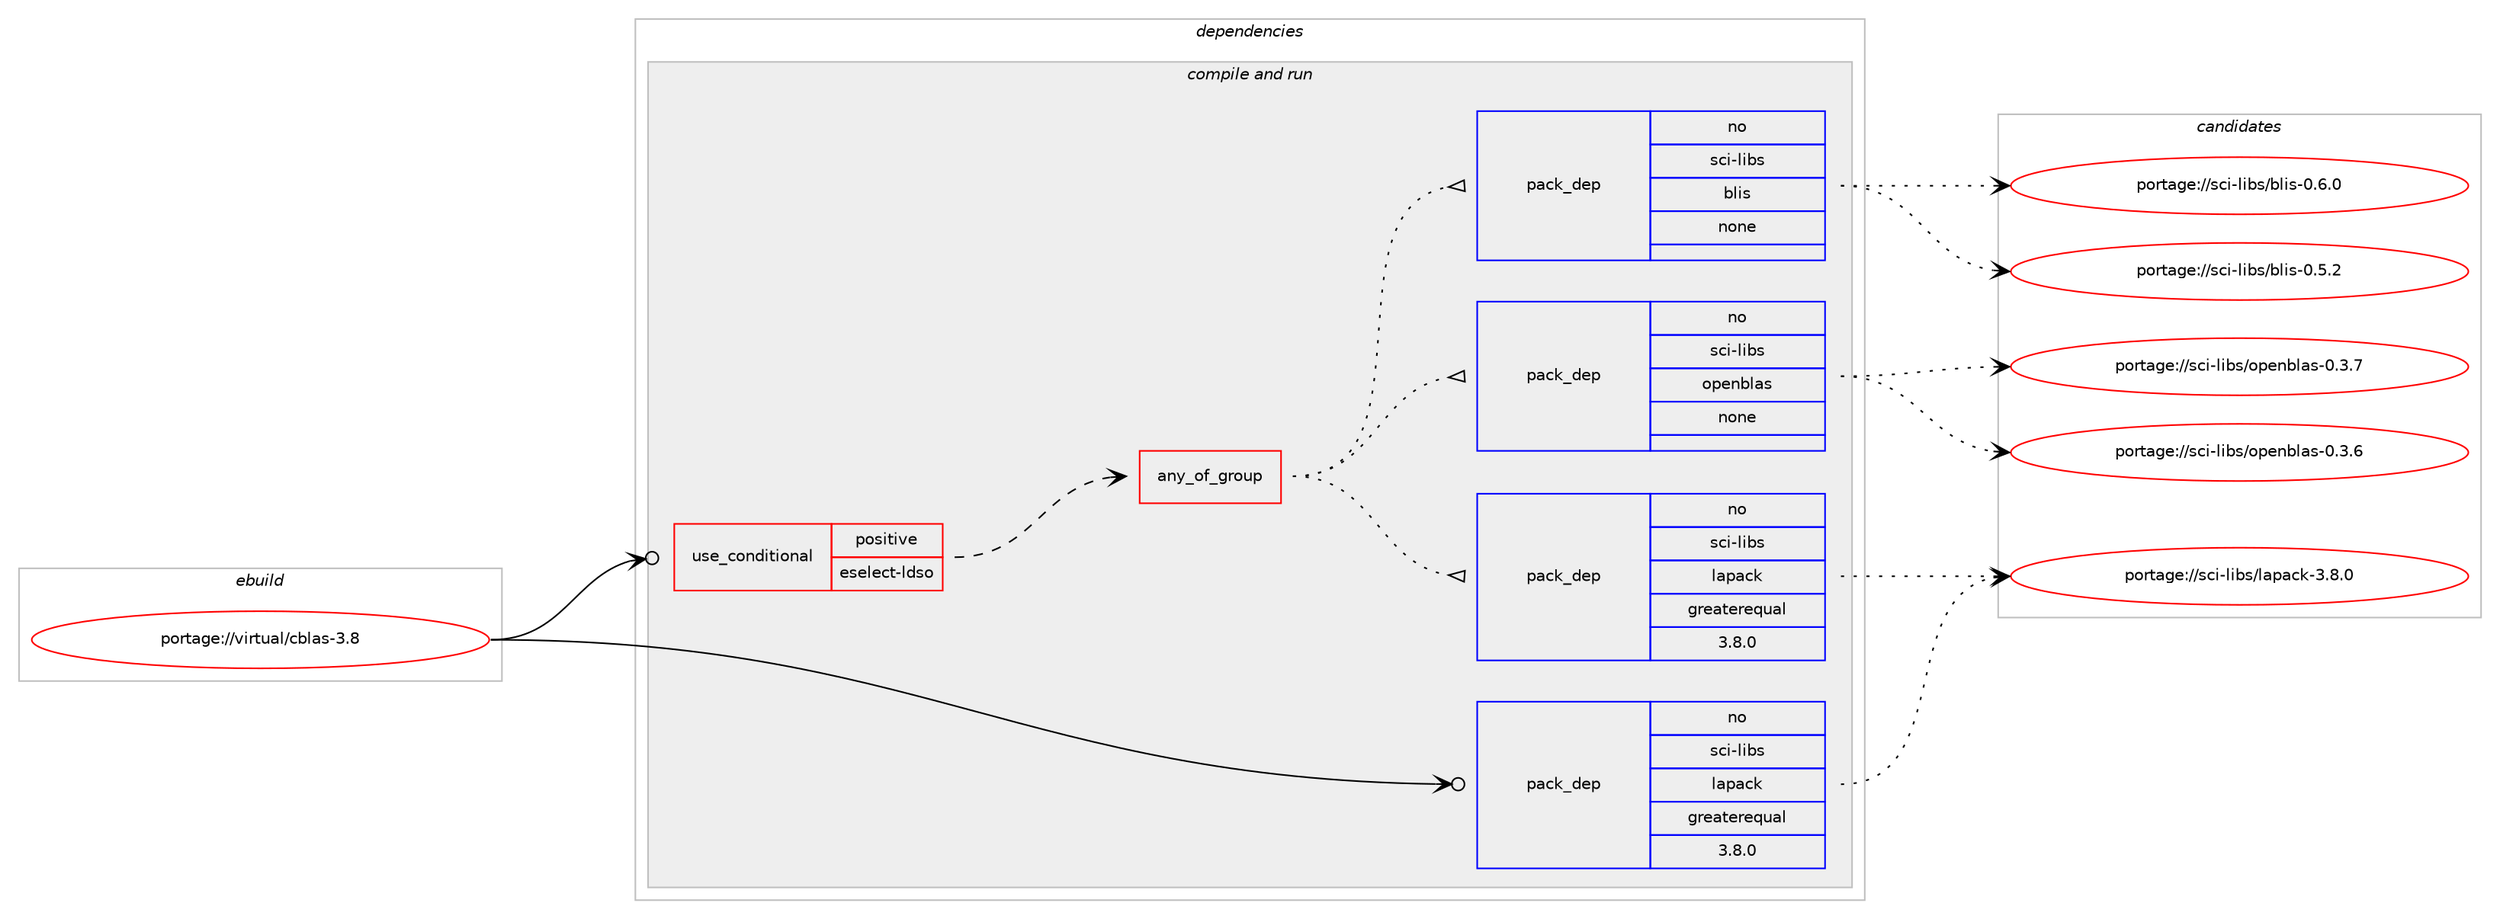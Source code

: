 digraph prolog {

# *************
# Graph options
# *************

newrank=true;
concentrate=true;
compound=true;
graph [rankdir=LR,fontname=Helvetica,fontsize=10,ranksep=1.5];#, ranksep=2.5, nodesep=0.2];
edge  [arrowhead=vee];
node  [fontname=Helvetica,fontsize=10];

# **********
# The ebuild
# **********

subgraph cluster_leftcol {
color=gray;
rank=same;
label=<<i>ebuild</i>>;
id [label="portage://virtual/cblas-3.8", color=red, width=4, href="../virtual/cblas-3.8.svg"];
}

# ****************
# The dependencies
# ****************

subgraph cluster_midcol {
color=gray;
label=<<i>dependencies</i>>;
subgraph cluster_compile {
fillcolor="#eeeeee";
style=filled;
label=<<i>compile</i>>;
}
subgraph cluster_compileandrun {
fillcolor="#eeeeee";
style=filled;
label=<<i>compile and run</i>>;
subgraph cond105040 {
dependency433955 [label=<<TABLE BORDER="0" CELLBORDER="1" CELLSPACING="0" CELLPADDING="4"><TR><TD ROWSPAN="3" CELLPADDING="10">use_conditional</TD></TR><TR><TD>positive</TD></TR><TR><TD>eselect-ldso</TD></TR></TABLE>>, shape=none, color=red];
subgraph any7093 {
dependency433956 [label=<<TABLE BORDER="0" CELLBORDER="1" CELLSPACING="0" CELLPADDING="4"><TR><TD CELLPADDING="10">any_of_group</TD></TR></TABLE>>, shape=none, color=red];subgraph pack321555 {
dependency433957 [label=<<TABLE BORDER="0" CELLBORDER="1" CELLSPACING="0" CELLPADDING="4" WIDTH="220"><TR><TD ROWSPAN="6" CELLPADDING="30">pack_dep</TD></TR><TR><TD WIDTH="110">no</TD></TR><TR><TD>sci-libs</TD></TR><TR><TD>lapack</TD></TR><TR><TD>greaterequal</TD></TR><TR><TD>3.8.0</TD></TR></TABLE>>, shape=none, color=blue];
}
dependency433956:e -> dependency433957:w [weight=20,style="dotted",arrowhead="oinv"];
subgraph pack321556 {
dependency433958 [label=<<TABLE BORDER="0" CELLBORDER="1" CELLSPACING="0" CELLPADDING="4" WIDTH="220"><TR><TD ROWSPAN="6" CELLPADDING="30">pack_dep</TD></TR><TR><TD WIDTH="110">no</TD></TR><TR><TD>sci-libs</TD></TR><TR><TD>openblas</TD></TR><TR><TD>none</TD></TR><TR><TD></TD></TR></TABLE>>, shape=none, color=blue];
}
dependency433956:e -> dependency433958:w [weight=20,style="dotted",arrowhead="oinv"];
subgraph pack321557 {
dependency433959 [label=<<TABLE BORDER="0" CELLBORDER="1" CELLSPACING="0" CELLPADDING="4" WIDTH="220"><TR><TD ROWSPAN="6" CELLPADDING="30">pack_dep</TD></TR><TR><TD WIDTH="110">no</TD></TR><TR><TD>sci-libs</TD></TR><TR><TD>blis</TD></TR><TR><TD>none</TD></TR><TR><TD></TD></TR></TABLE>>, shape=none, color=blue];
}
dependency433956:e -> dependency433959:w [weight=20,style="dotted",arrowhead="oinv"];
}
dependency433955:e -> dependency433956:w [weight=20,style="dashed",arrowhead="vee"];
}
id:e -> dependency433955:w [weight=20,style="solid",arrowhead="odotvee"];
subgraph pack321558 {
dependency433960 [label=<<TABLE BORDER="0" CELLBORDER="1" CELLSPACING="0" CELLPADDING="4" WIDTH="220"><TR><TD ROWSPAN="6" CELLPADDING="30">pack_dep</TD></TR><TR><TD WIDTH="110">no</TD></TR><TR><TD>sci-libs</TD></TR><TR><TD>lapack</TD></TR><TR><TD>greaterequal</TD></TR><TR><TD>3.8.0</TD></TR></TABLE>>, shape=none, color=blue];
}
id:e -> dependency433960:w [weight=20,style="solid",arrowhead="odotvee"];
}
subgraph cluster_run {
fillcolor="#eeeeee";
style=filled;
label=<<i>run</i>>;
}
}

# **************
# The candidates
# **************

subgraph cluster_choices {
rank=same;
color=gray;
label=<<i>candidates</i>>;

subgraph choice321555 {
color=black;
nodesep=1;
choiceportage11599105451081059811547108971129799107455146564648 [label="portage://sci-libs/lapack-3.8.0", color=red, width=4,href="../sci-libs/lapack-3.8.0.svg"];
dependency433957:e -> choiceportage11599105451081059811547108971129799107455146564648:w [style=dotted,weight="100"];
}
subgraph choice321556 {
color=black;
nodesep=1;
choiceportage115991054510810598115471111121011109810897115454846514654 [label="portage://sci-libs/openblas-0.3.6", color=red, width=4,href="../sci-libs/openblas-0.3.6.svg"];
choiceportage115991054510810598115471111121011109810897115454846514655 [label="portage://sci-libs/openblas-0.3.7", color=red, width=4,href="../sci-libs/openblas-0.3.7.svg"];
dependency433958:e -> choiceportage115991054510810598115471111121011109810897115454846514654:w [style=dotted,weight="100"];
dependency433958:e -> choiceportage115991054510810598115471111121011109810897115454846514655:w [style=dotted,weight="100"];
}
subgraph choice321557 {
color=black;
nodesep=1;
choiceportage1159910545108105981154798108105115454846534650 [label="portage://sci-libs/blis-0.5.2", color=red, width=4,href="../sci-libs/blis-0.5.2.svg"];
choiceportage1159910545108105981154798108105115454846544648 [label="portage://sci-libs/blis-0.6.0", color=red, width=4,href="../sci-libs/blis-0.6.0.svg"];
dependency433959:e -> choiceportage1159910545108105981154798108105115454846534650:w [style=dotted,weight="100"];
dependency433959:e -> choiceportage1159910545108105981154798108105115454846544648:w [style=dotted,weight="100"];
}
subgraph choice321558 {
color=black;
nodesep=1;
choiceportage11599105451081059811547108971129799107455146564648 [label="portage://sci-libs/lapack-3.8.0", color=red, width=4,href="../sci-libs/lapack-3.8.0.svg"];
dependency433960:e -> choiceportage11599105451081059811547108971129799107455146564648:w [style=dotted,weight="100"];
}
}

}
